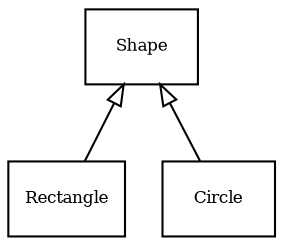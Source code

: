 digraph G {
    rankdir = BT
    fontsize = 8
    node [
        fontsize = 8
        shape = "record"
        ]
    edge [
        fontsize = 8
        arrowhead = "empty"
        ]
    Shape [
        label = "{Shape}"
        ]
    Rectangle [
        label = "{Rectangle}"
        ]
    Circle [
        label = "{Circle}"
        ]
    Rectangle -> Shape
    Circle -> Shape

}
